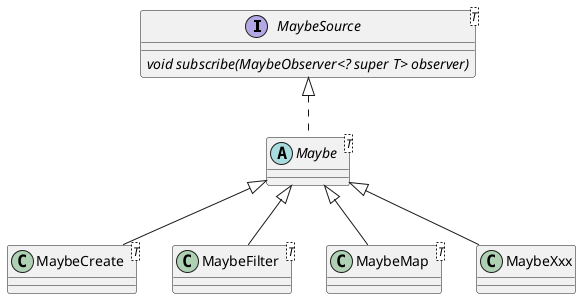 @startuml

interface MaybeSource<T> {
{abstract} void subscribe(MaybeObserver<? super T> observer)
}
abstract class Maybe<T>
MaybeSource <|.. Maybe

class MaybeCreate<T>
class MaybeFilter<T>
class MaybeMap<T>
class MaybeXxx

Maybe <|-- MaybeCreate
Maybe <|-- MaybeFilter
Maybe <|-- MaybeMap
Maybe <|-- MaybeXxx
@enduml